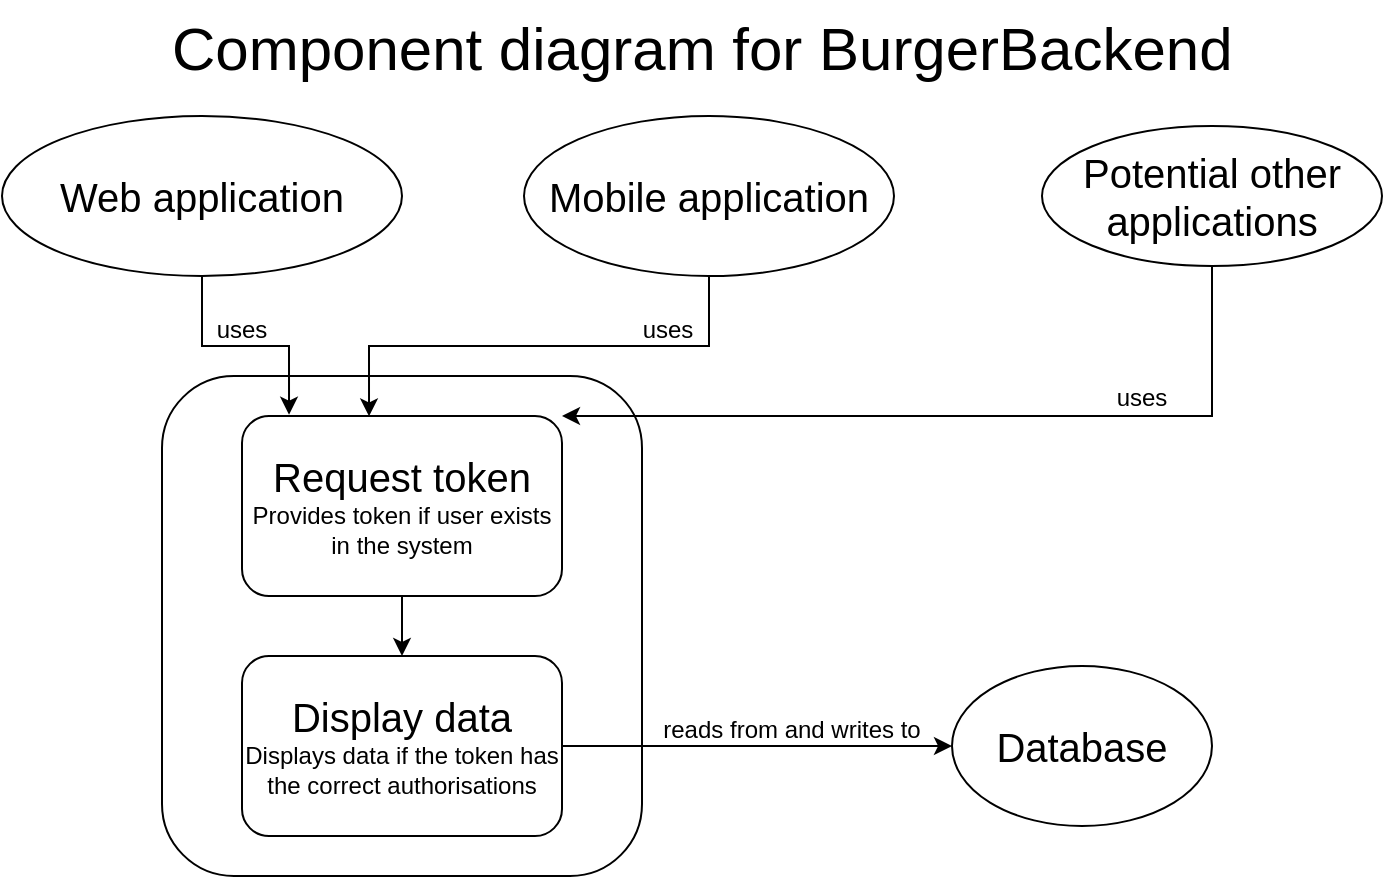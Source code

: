 <mxfile version="12.1.0" type="device" pages="1"><diagram id="KonRFuw63NCVpQg7V835" name="Page-1"><mxGraphModel dx="1024" dy="485" grid="1" gridSize="10" guides="1" tooltips="1" connect="1" arrows="1" fold="1" page="1" pageScale="1" pageWidth="827" pageHeight="1169" math="0" shadow="0"><root><mxCell id="0"/><mxCell id="1" parent="0"/><mxCell id="WsnUwCB2ZcZv9GiGXqRj-7" value="" style="rounded=1;whiteSpace=wrap;html=1;" vertex="1" parent="1"><mxGeometry x="140" y="198" width="240" height="250" as="geometry"/></mxCell><mxCell id="WsnUwCB2ZcZv9GiGXqRj-11" style="edgeStyle=orthogonalEdgeStyle;rounded=0;orthogonalLoop=1;jettySize=auto;html=1;entryX=0.147;entryY=-0.007;entryDx=0;entryDy=0;entryPerimeter=0;" edge="1" parent="1" source="WsnUwCB2ZcZv9GiGXqRj-2" target="WsnUwCB2ZcZv9GiGXqRj-8"><mxGeometry relative="1" as="geometry"/></mxCell><mxCell id="WsnUwCB2ZcZv9GiGXqRj-2" value="&lt;font style=&quot;font-size: 20px&quot;&gt;Web application&lt;br&gt;&lt;/font&gt;" style="ellipse;whiteSpace=wrap;html=1;" vertex="1" parent="1"><mxGeometry x="60" y="68" width="200" height="80" as="geometry"/></mxCell><mxCell id="WsnUwCB2ZcZv9GiGXqRj-12" style="edgeStyle=orthogonalEdgeStyle;rounded=0;orthogonalLoop=1;jettySize=auto;html=1;entryX=0.397;entryY=0.002;entryDx=0;entryDy=0;entryPerimeter=0;" edge="1" parent="1" source="WsnUwCB2ZcZv9GiGXqRj-3" target="WsnUwCB2ZcZv9GiGXqRj-8"><mxGeometry relative="1" as="geometry"/></mxCell><mxCell id="WsnUwCB2ZcZv9GiGXqRj-3" value="&lt;font style=&quot;font-size: 20px&quot;&gt;Mobile application&lt;/font&gt;&lt;br&gt;" style="ellipse;whiteSpace=wrap;html=1;" vertex="1" parent="1"><mxGeometry x="321" y="68" width="185" height="80" as="geometry"/></mxCell><mxCell id="WsnUwCB2ZcZv9GiGXqRj-4" value="&lt;font style=&quot;font-size: 20px&quot;&gt;Database&lt;/font&gt;&lt;br&gt;" style="ellipse;whiteSpace=wrap;html=1;" vertex="1" parent="1"><mxGeometry x="535" y="343" width="130" height="80" as="geometry"/></mxCell><mxCell id="WsnUwCB2ZcZv9GiGXqRj-13" style="edgeStyle=orthogonalEdgeStyle;rounded=0;orthogonalLoop=1;jettySize=auto;html=1;" edge="1" parent="1" source="WsnUwCB2ZcZv9GiGXqRj-5" target="WsnUwCB2ZcZv9GiGXqRj-8"><mxGeometry relative="1" as="geometry"><Array as="points"><mxPoint x="665" y="218"/></Array></mxGeometry></mxCell><mxCell id="WsnUwCB2ZcZv9GiGXqRj-5" value="&lt;font style=&quot;font-size: 20px&quot;&gt;Potential other applications&lt;/font&gt;" style="ellipse;whiteSpace=wrap;html=1;" vertex="1" parent="1"><mxGeometry x="580" y="73" width="170" height="70" as="geometry"/></mxCell><mxCell id="WsnUwCB2ZcZv9GiGXqRj-17" style="edgeStyle=orthogonalEdgeStyle;rounded=0;orthogonalLoop=1;jettySize=auto;html=1;entryX=0.5;entryY=0;entryDx=0;entryDy=0;" edge="1" parent="1" source="WsnUwCB2ZcZv9GiGXqRj-8" target="WsnUwCB2ZcZv9GiGXqRj-9"><mxGeometry relative="1" as="geometry"/></mxCell><mxCell id="WsnUwCB2ZcZv9GiGXqRj-8" value="&lt;font style=&quot;font-size: 20px&quot;&gt;Request token&lt;br&gt;&lt;/font&gt;Provides token if user exists in the system" style="rounded=1;whiteSpace=wrap;html=1;" vertex="1" parent="1"><mxGeometry x="180" y="218" width="160" height="90" as="geometry"/></mxCell><mxCell id="WsnUwCB2ZcZv9GiGXqRj-18" style="edgeStyle=orthogonalEdgeStyle;rounded=0;orthogonalLoop=1;jettySize=auto;html=1;exitX=1;exitY=0.5;exitDx=0;exitDy=0;" edge="1" parent="1" source="WsnUwCB2ZcZv9GiGXqRj-9" target="WsnUwCB2ZcZv9GiGXqRj-4"><mxGeometry relative="1" as="geometry"/></mxCell><mxCell id="WsnUwCB2ZcZv9GiGXqRj-9" value="&lt;font style=&quot;font-size: 20px&quot;&gt;Display data&lt;br&gt;&lt;/font&gt;Displays data if the token has the correct authorisations" style="rounded=1;whiteSpace=wrap;html=1;" vertex="1" parent="1"><mxGeometry x="180" y="338" width="160" height="90" as="geometry"/></mxCell><mxCell id="WsnUwCB2ZcZv9GiGXqRj-19" value="reads from and writes to&lt;br&gt;" style="text;html=1;strokeColor=none;fillColor=none;align=center;verticalAlign=middle;whiteSpace=wrap;rounded=0;" vertex="1" parent="1"><mxGeometry x="375" y="365" width="160" height="20" as="geometry"/></mxCell><mxCell id="WsnUwCB2ZcZv9GiGXqRj-23" value="uses" style="text;html=1;strokeColor=none;fillColor=none;align=center;verticalAlign=middle;whiteSpace=wrap;rounded=0;" vertex="1" parent="1"><mxGeometry x="610" y="199" width="40" height="20" as="geometry"/></mxCell><mxCell id="WsnUwCB2ZcZv9GiGXqRj-24" value="uses" style="text;html=1;strokeColor=none;fillColor=none;align=center;verticalAlign=middle;whiteSpace=wrap;rounded=0;" vertex="1" parent="1"><mxGeometry x="373" y="165" width="40" height="20" as="geometry"/></mxCell><mxCell id="WsnUwCB2ZcZv9GiGXqRj-25" value="uses" style="text;html=1;strokeColor=none;fillColor=none;align=center;verticalAlign=middle;whiteSpace=wrap;rounded=0;" vertex="1" parent="1"><mxGeometry x="160" y="165" width="40" height="20" as="geometry"/></mxCell><mxCell id="WsnUwCB2ZcZv9GiGXqRj-26" value="&lt;font style=&quot;font-size: 30px&quot;&gt;Component diagram for BurgerBackend&lt;/font&gt;" style="text;html=1;" vertex="1" parent="1"><mxGeometry x="143" y="10" width="540" height="50" as="geometry"/></mxCell></root></mxGraphModel></diagram></mxfile>